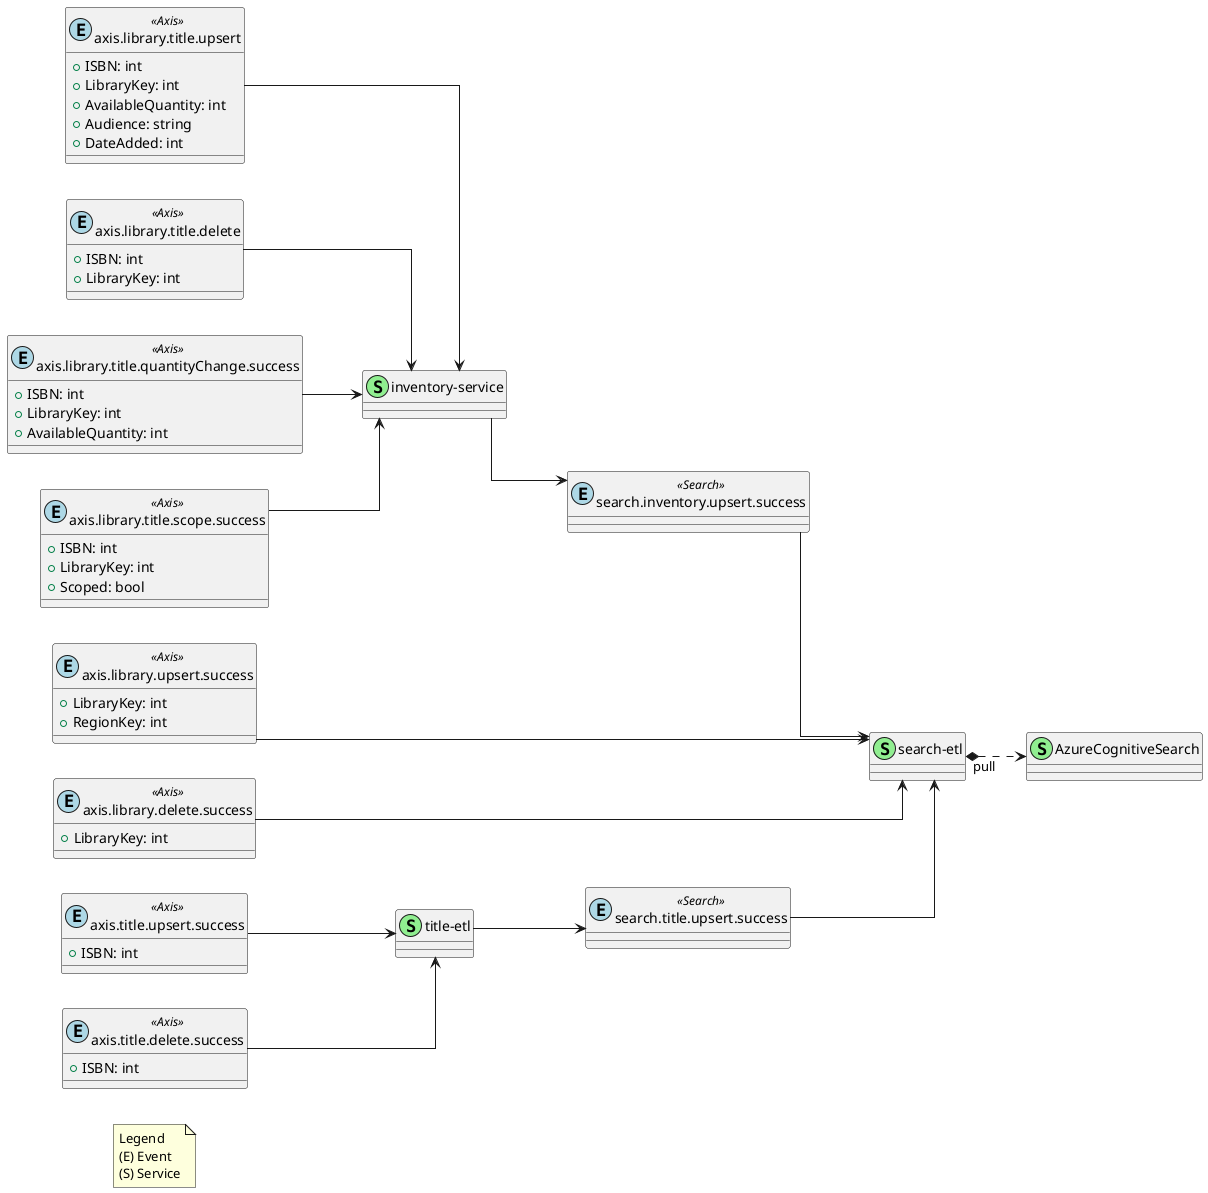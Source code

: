 @startuml
left to right direction
skinparam linetype ortho
note as Legend
Legend
(E) Event
(S) Service
end note

class "axis.library.title.upsert" as AxisTitleUpsertEvent <<(E,lightblue) Axis>> {
    + ISBN: int
    + LibraryKey: int
    + AvailableQuantity: int
    + Audience: string
    + DateAdded: int
}
class "axis.library.title.delete" as DeleteLibraryTitle <<(E,lightblue) Axis>> {
    + ISBN: int
    + LibraryKey: int
}
class "axis.library.title.quantityChange.success" as AxisCheckinEvent <<(E,lightblue) Axis>> {
    + ISBN: int
    + LibraryKey: int
    + AvailableQuantity: int
}
class "axis.library.title.scope.success" as AxisScopeEvent <<(E,lightblue) Axis>> {
    + ISBN: int
    + LibraryKey: int
    + Scoped: bool
}

class "axis.library.upsert.success" as AxisLibraryUpsertEvent <<(E,lightblue) Axis>> {
    + LibraryKey: int
    + RegionKey: int
}
class "axis.library.delete.success" as AxisLibraryDeleteEvent <<(E,lightblue) Axis>> {
    + LibraryKey: int
}

class "axis.title.upsert.success" as AxisTitleEvent <<(E,lightblue) Axis>> {
    + ISBN: int
}
class "axis.title.delete.success" as DeleteTitleEvent  <<(E,lightblue) Axis>> {
    + ISBN: int
}


class "search.title.upsert.success" as TitleEvent <<(E,lightblue) Search>>
class "search.inventory.upsert.success" as InventoryEvent  <<(E,lightblue) Search>>
class "search-etl" as SearchETL <<(S, lightgreen)>>
class "inventory-service" as InventoryETL <<(S, lightgreen)>>
class "title-etl" as TitleETL <<(S, lightgreen)>>
class AzureCognitiveSearch <<(S, lightgreen)>>

AxisTitleUpsertEvent --> InventoryETL
DeleteLibraryTitle --> InventoryETL
AxisCheckinEvent --> InventoryETL
AxisScopeEvent --> InventoryETL

InventoryETL --> InventoryEvent
AxisTitleEvent --> TitleETL
DeleteTitleEvent --> TitleETL

TitleETL --> TitleEvent

AxisLibraryUpsertEvent ----> SearchETL
AxisLibraryDeleteEvent ----> SearchETL

InventoryEvent --> SearchETL
TitleEvent --> SearchETL
SearchETL *..> AzureCognitiveSearch: pull
@enduml
